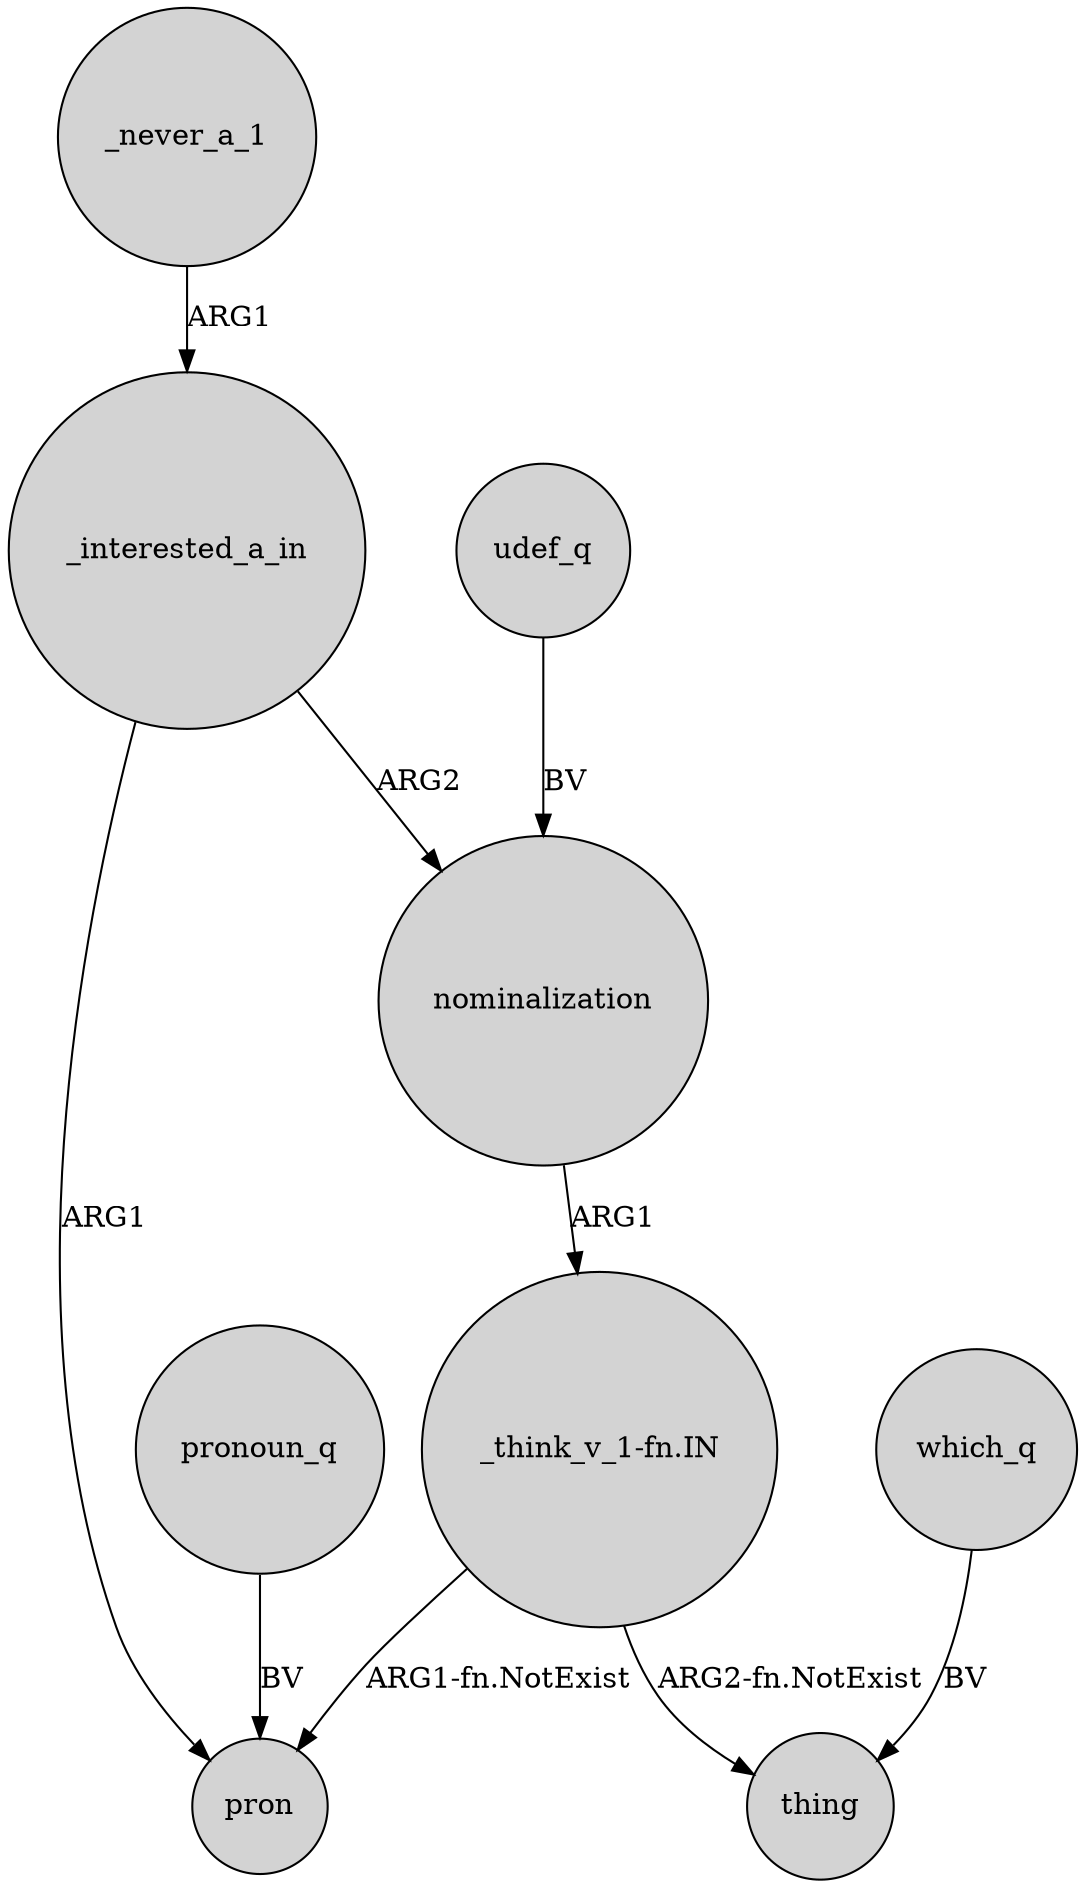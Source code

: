 digraph {
	node [shape=circle style=filled]
	_interested_a_in -> nominalization [label=ARG2]
	_interested_a_in -> pron [label=ARG1]
	"_think_v_1-fn.IN" -> pron [label="ARG1-fn.NotExist"]
	nominalization -> "_think_v_1-fn.IN" [label=ARG1]
	_never_a_1 -> _interested_a_in [label=ARG1]
	udef_q -> nominalization [label=BV]
	"_think_v_1-fn.IN" -> thing [label="ARG2-fn.NotExist"]
	which_q -> thing [label=BV]
	pronoun_q -> pron [label=BV]
}
